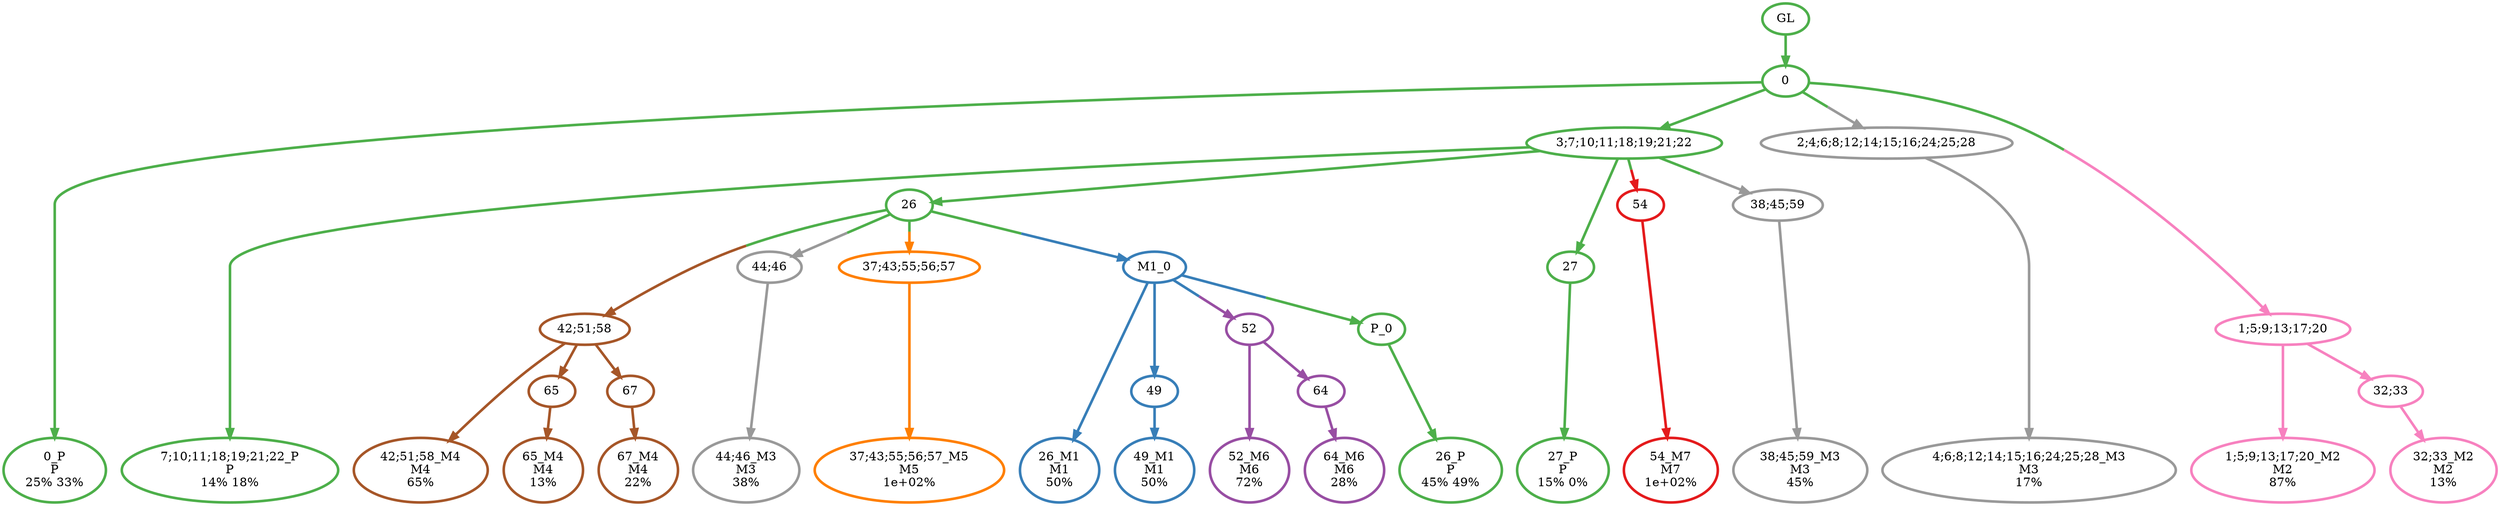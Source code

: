 digraph T {
	{
		rank=same
		35 [penwidth=3,colorscheme=set19,color=3,label="0_P\nP\n25% 33%"]
		33 [penwidth=3,colorscheme=set19,color=3,label="7;10;11;18;19;21;22_P\nP\n14% 18%"]
		31 [penwidth=3,colorscheme=set19,color=3,label="26_P\nP\n45% 49%"]
		29 [penwidth=3,colorscheme=set19,color=3,label="27_P\nP\n15% 0%"]
		28 [penwidth=3,colorscheme=set19,color=2,label="26_M1\nM1\n50%"]
		26 [penwidth=3,colorscheme=set19,color=2,label="49_M1\nM1\n50%"]
		25 [penwidth=3,colorscheme=set19,color=8,label="1;5;9;13;17;20_M2\nM2\n87%"]
		23 [penwidth=3,colorscheme=set19,color=8,label="32;33_M2\nM2\n13%"]
		22 [penwidth=3,colorscheme=set19,color=9,label="4;6;8;12;14;15;16;24;25;28_M3\nM3\n17%"]
		21 [penwidth=3,colorscheme=set19,color=9,label="44;46_M3\nM3\n38%"]
		20 [penwidth=3,colorscheme=set19,color=9,label="38;45;59_M3\nM3\n45%"]
		19 [penwidth=3,colorscheme=set19,color=7,label="42;51;58_M4\nM4\n65%"]
		17 [penwidth=3,colorscheme=set19,color=7,label="65_M4\nM4\n13%"]
		15 [penwidth=3,colorscheme=set19,color=7,label="67_M4\nM4\n22%"]
		14 [penwidth=3,colorscheme=set19,color=5,label="37;43;55;56;57_M5\nM5\n1e+02%"]
		13 [penwidth=3,colorscheme=set19,color=4,label="52_M6\nM6\n72%"]
		11 [penwidth=3,colorscheme=set19,color=4,label="64_M6\nM6\n28%"]
		10 [penwidth=3,colorscheme=set19,color=1,label="54_M7\nM7\n1e+02%"]
	}
	37 [penwidth=3,colorscheme=set19,color=3,label="GL"]
	36 [penwidth=3,colorscheme=set19,color=3,label="0"]
	34 [penwidth=3,colorscheme=set19,color=3,label="3;7;10;11;18;19;21;22"]
	32 [penwidth=3,colorscheme=set19,color=3,label="26"]
	30 [penwidth=3,colorscheme=set19,color=3,label="27"]
	27 [penwidth=3,colorscheme=set19,color=2,label="49"]
	24 [penwidth=3,colorscheme=set19,color=8,label="32;33"]
	18 [penwidth=3,colorscheme=set19,color=7,label="65"]
	16 [penwidth=3,colorscheme=set19,color=7,label="67"]
	12 [penwidth=3,colorscheme=set19,color=4,label="64"]
	9 [penwidth=3,colorscheme=set19,color=4,label="52"]
	8 [penwidth=3,colorscheme=set19,color=3,label="P_0"]
	7 [penwidth=3,colorscheme=set19,color=1,label="54"]
	6 [penwidth=3,colorscheme=set19,color=7,label="42;51;58"]
	5 [penwidth=3,colorscheme=set19,color=9,label="38;45;59"]
	4 [penwidth=3,colorscheme=set19,color=9,label="44;46"]
	3 [penwidth=3,colorscheme=set19,color=5,label="37;43;55;56;57"]
	2 [penwidth=3,colorscheme=set19,color=2,label="M1_0"]
	1 [penwidth=3,colorscheme=set19,color=9,label="2;4;6;8;12;14;15;16;24;25;28"]
	0 [penwidth=3,colorscheme=set19,color=8,label="1;5;9;13;17;20"]
	37 -> 36 [penwidth=3,colorscheme=set19,color=3]
	36 -> 35 [penwidth=3,colorscheme=set19,color=3]
	36 -> 34 [penwidth=3,colorscheme=set19,color=3]
	36 -> 1 [penwidth=3,colorscheme=set19,color="3;0.5:9"]
	36 -> 0 [penwidth=3,colorscheme=set19,color="3;0.5:8"]
	34 -> 33 [penwidth=3,colorscheme=set19,color=3]
	34 -> 32 [penwidth=3,colorscheme=set19,color=3]
	34 -> 30 [penwidth=3,colorscheme=set19,color=3]
	34 -> 7 [penwidth=3,colorscheme=set19,color="3;0.5:1"]
	34 -> 5 [penwidth=3,colorscheme=set19,color="3;0.5:9"]
	32 -> 2 [penwidth=3,colorscheme=set19,color="3;0.5:2"]
	32 -> 3 [penwidth=3,colorscheme=set19,color="3;0.5:5"]
	32 -> 6 [penwidth=3,colorscheme=set19,color="3;0.5:7"]
	32 -> 4 [penwidth=3,colorscheme=set19,color="3;0.5:9"]
	30 -> 29 [penwidth=3,colorscheme=set19,color=3]
	27 -> 26 [penwidth=3,colorscheme=set19,color=2]
	24 -> 23 [penwidth=3,colorscheme=set19,color=8]
	18 -> 17 [penwidth=3,colorscheme=set19,color=7]
	16 -> 15 [penwidth=3,colorscheme=set19,color=7]
	12 -> 11 [penwidth=3,colorscheme=set19,color=4]
	9 -> 13 [penwidth=3,colorscheme=set19,color=4]
	9 -> 12 [penwidth=3,colorscheme=set19,color=4]
	8 -> 31 [penwidth=3,colorscheme=set19,color=3]
	7 -> 10 [penwidth=3,colorscheme=set19,color=1]
	6 -> 19 [penwidth=3,colorscheme=set19,color=7]
	6 -> 18 [penwidth=3,colorscheme=set19,color=7]
	6 -> 16 [penwidth=3,colorscheme=set19,color=7]
	5 -> 20 [penwidth=3,colorscheme=set19,color=9]
	4 -> 21 [penwidth=3,colorscheme=set19,color=9]
	3 -> 14 [penwidth=3,colorscheme=set19,color=5]
	2 -> 8 [penwidth=3,colorscheme=set19,color="2;0.5:3"]
	2 -> 28 [penwidth=3,colorscheme=set19,color=2]
	2 -> 27 [penwidth=3,colorscheme=set19,color=2]
	2 -> 9 [penwidth=3,colorscheme=set19,color="2;0.5:4"]
	1 -> 22 [penwidth=3,colorscheme=set19,color=9]
	0 -> 25 [penwidth=3,colorscheme=set19,color=8]
	0 -> 24 [penwidth=3,colorscheme=set19,color=8]
}
